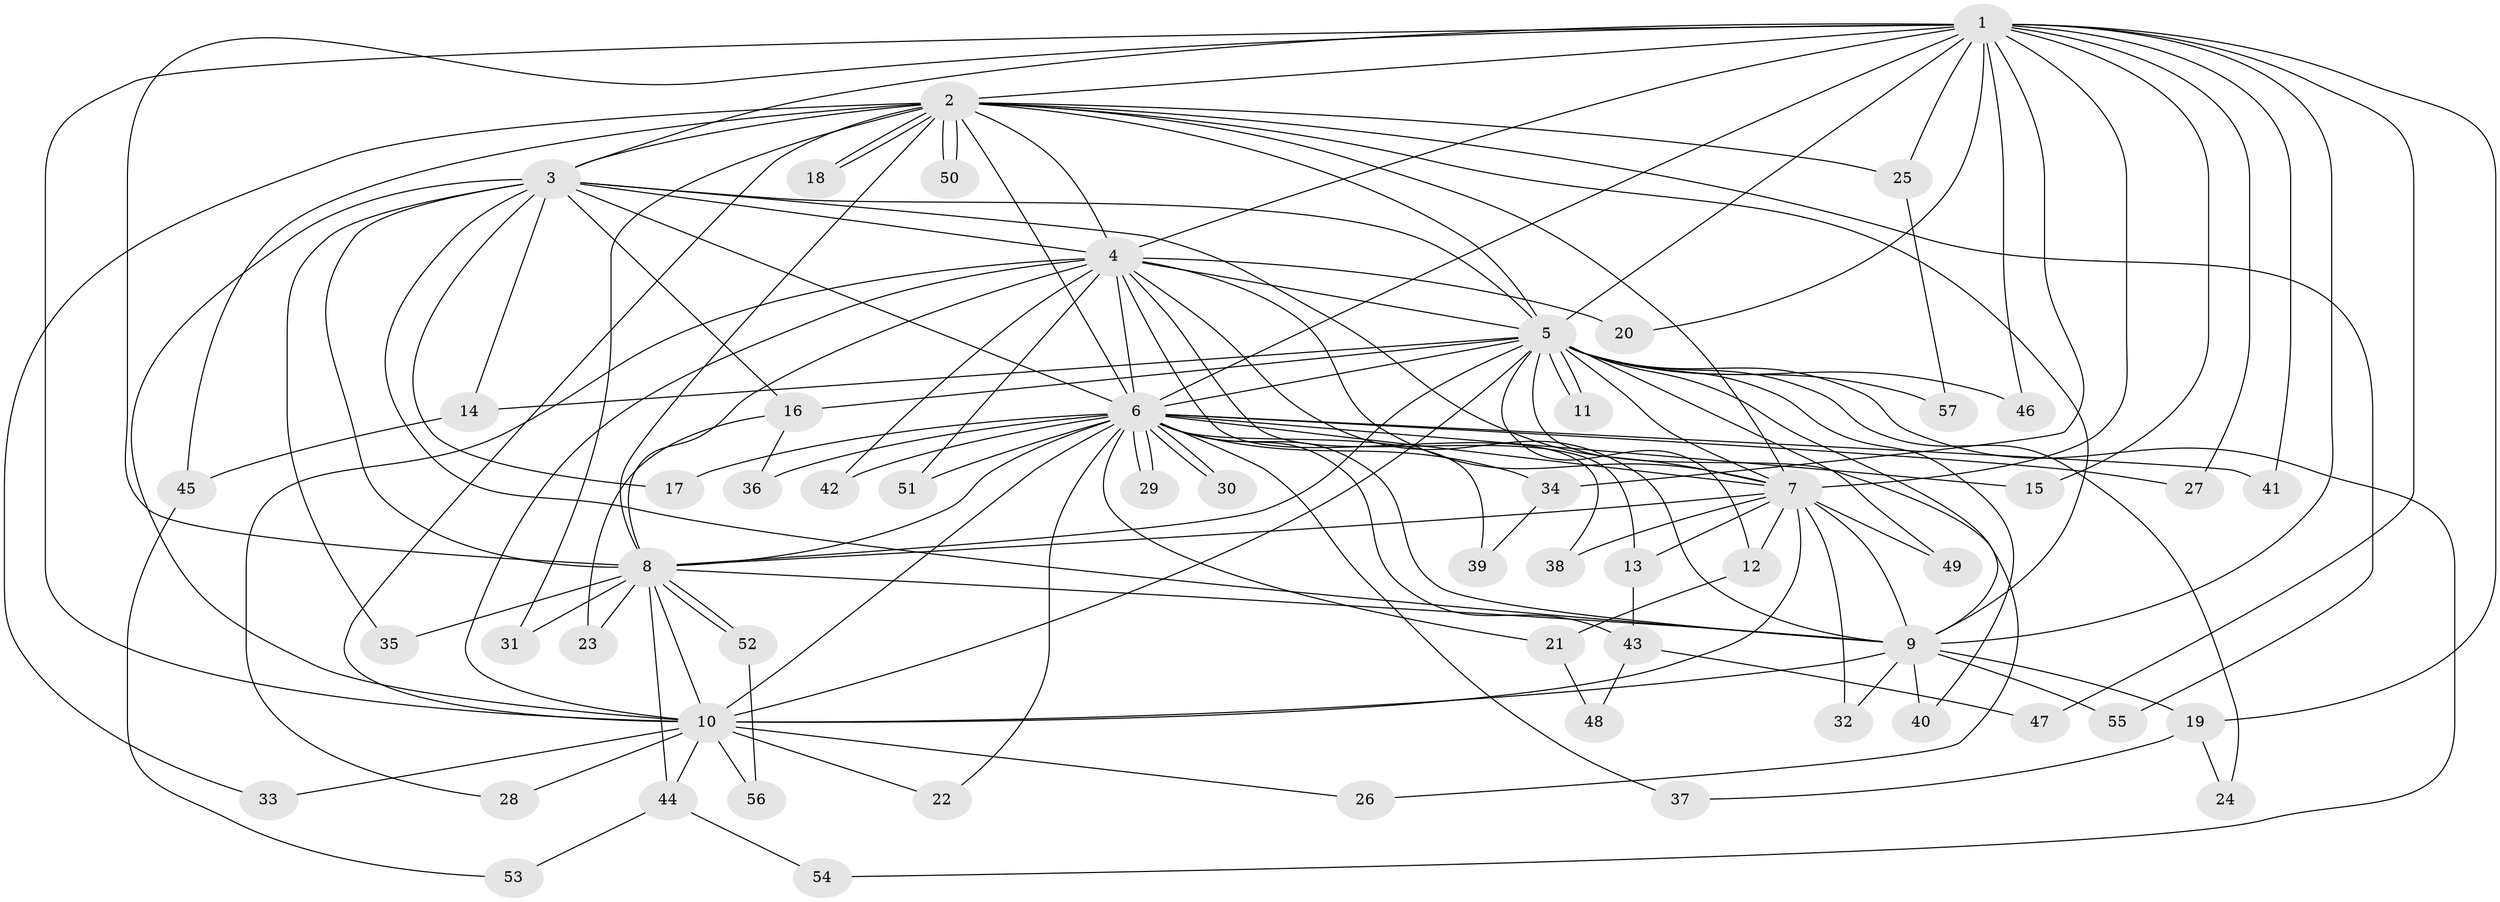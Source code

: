 // coarse degree distribution, {16: 0.023809523809523808, 20: 0.023809523809523808, 10: 0.023809523809523808, 13: 0.047619047619047616, 19: 0.023809523809523808, 23: 0.023809523809523808, 11: 0.023809523809523808, 12: 0.023809523809523808, 2: 0.5714285714285714, 4: 0.09523809523809523, 5: 0.023809523809523808, 3: 0.09523809523809523}
// Generated by graph-tools (version 1.1) at 2025/41/03/06/25 10:41:40]
// undirected, 57 vertices, 139 edges
graph export_dot {
graph [start="1"]
  node [color=gray90,style=filled];
  1;
  2;
  3;
  4;
  5;
  6;
  7;
  8;
  9;
  10;
  11;
  12;
  13;
  14;
  15;
  16;
  17;
  18;
  19;
  20;
  21;
  22;
  23;
  24;
  25;
  26;
  27;
  28;
  29;
  30;
  31;
  32;
  33;
  34;
  35;
  36;
  37;
  38;
  39;
  40;
  41;
  42;
  43;
  44;
  45;
  46;
  47;
  48;
  49;
  50;
  51;
  52;
  53;
  54;
  55;
  56;
  57;
  1 -- 2;
  1 -- 3;
  1 -- 4;
  1 -- 5;
  1 -- 6;
  1 -- 7;
  1 -- 8;
  1 -- 9;
  1 -- 10;
  1 -- 15;
  1 -- 19;
  1 -- 20;
  1 -- 25;
  1 -- 27;
  1 -- 34;
  1 -- 41;
  1 -- 46;
  1 -- 47;
  2 -- 3;
  2 -- 4;
  2 -- 5;
  2 -- 6;
  2 -- 7;
  2 -- 8;
  2 -- 9;
  2 -- 10;
  2 -- 18;
  2 -- 18;
  2 -- 25;
  2 -- 31;
  2 -- 33;
  2 -- 45;
  2 -- 50;
  2 -- 50;
  2 -- 55;
  3 -- 4;
  3 -- 5;
  3 -- 6;
  3 -- 7;
  3 -- 8;
  3 -- 9;
  3 -- 10;
  3 -- 14;
  3 -- 16;
  3 -- 17;
  3 -- 35;
  4 -- 5;
  4 -- 6;
  4 -- 7;
  4 -- 8;
  4 -- 9;
  4 -- 10;
  4 -- 13;
  4 -- 20;
  4 -- 28;
  4 -- 38;
  4 -- 42;
  4 -- 51;
  5 -- 6;
  5 -- 7;
  5 -- 8;
  5 -- 9;
  5 -- 10;
  5 -- 11;
  5 -- 11;
  5 -- 12;
  5 -- 14;
  5 -- 16;
  5 -- 24;
  5 -- 26;
  5 -- 40;
  5 -- 46;
  5 -- 49;
  5 -- 54;
  5 -- 57;
  6 -- 7;
  6 -- 8;
  6 -- 9;
  6 -- 10;
  6 -- 15;
  6 -- 17;
  6 -- 21;
  6 -- 22;
  6 -- 27;
  6 -- 29;
  6 -- 29;
  6 -- 30;
  6 -- 30;
  6 -- 34;
  6 -- 36;
  6 -- 37;
  6 -- 39;
  6 -- 41;
  6 -- 42;
  6 -- 43;
  6 -- 51;
  7 -- 8;
  7 -- 9;
  7 -- 10;
  7 -- 12;
  7 -- 13;
  7 -- 32;
  7 -- 38;
  7 -- 49;
  8 -- 9;
  8 -- 10;
  8 -- 23;
  8 -- 31;
  8 -- 35;
  8 -- 44;
  8 -- 52;
  8 -- 52;
  9 -- 10;
  9 -- 19;
  9 -- 32;
  9 -- 40;
  9 -- 55;
  10 -- 22;
  10 -- 26;
  10 -- 28;
  10 -- 33;
  10 -- 44;
  10 -- 56;
  12 -- 21;
  13 -- 43;
  14 -- 45;
  16 -- 23;
  16 -- 36;
  19 -- 24;
  19 -- 37;
  21 -- 48;
  25 -- 57;
  34 -- 39;
  43 -- 47;
  43 -- 48;
  44 -- 53;
  44 -- 54;
  45 -- 53;
  52 -- 56;
}
